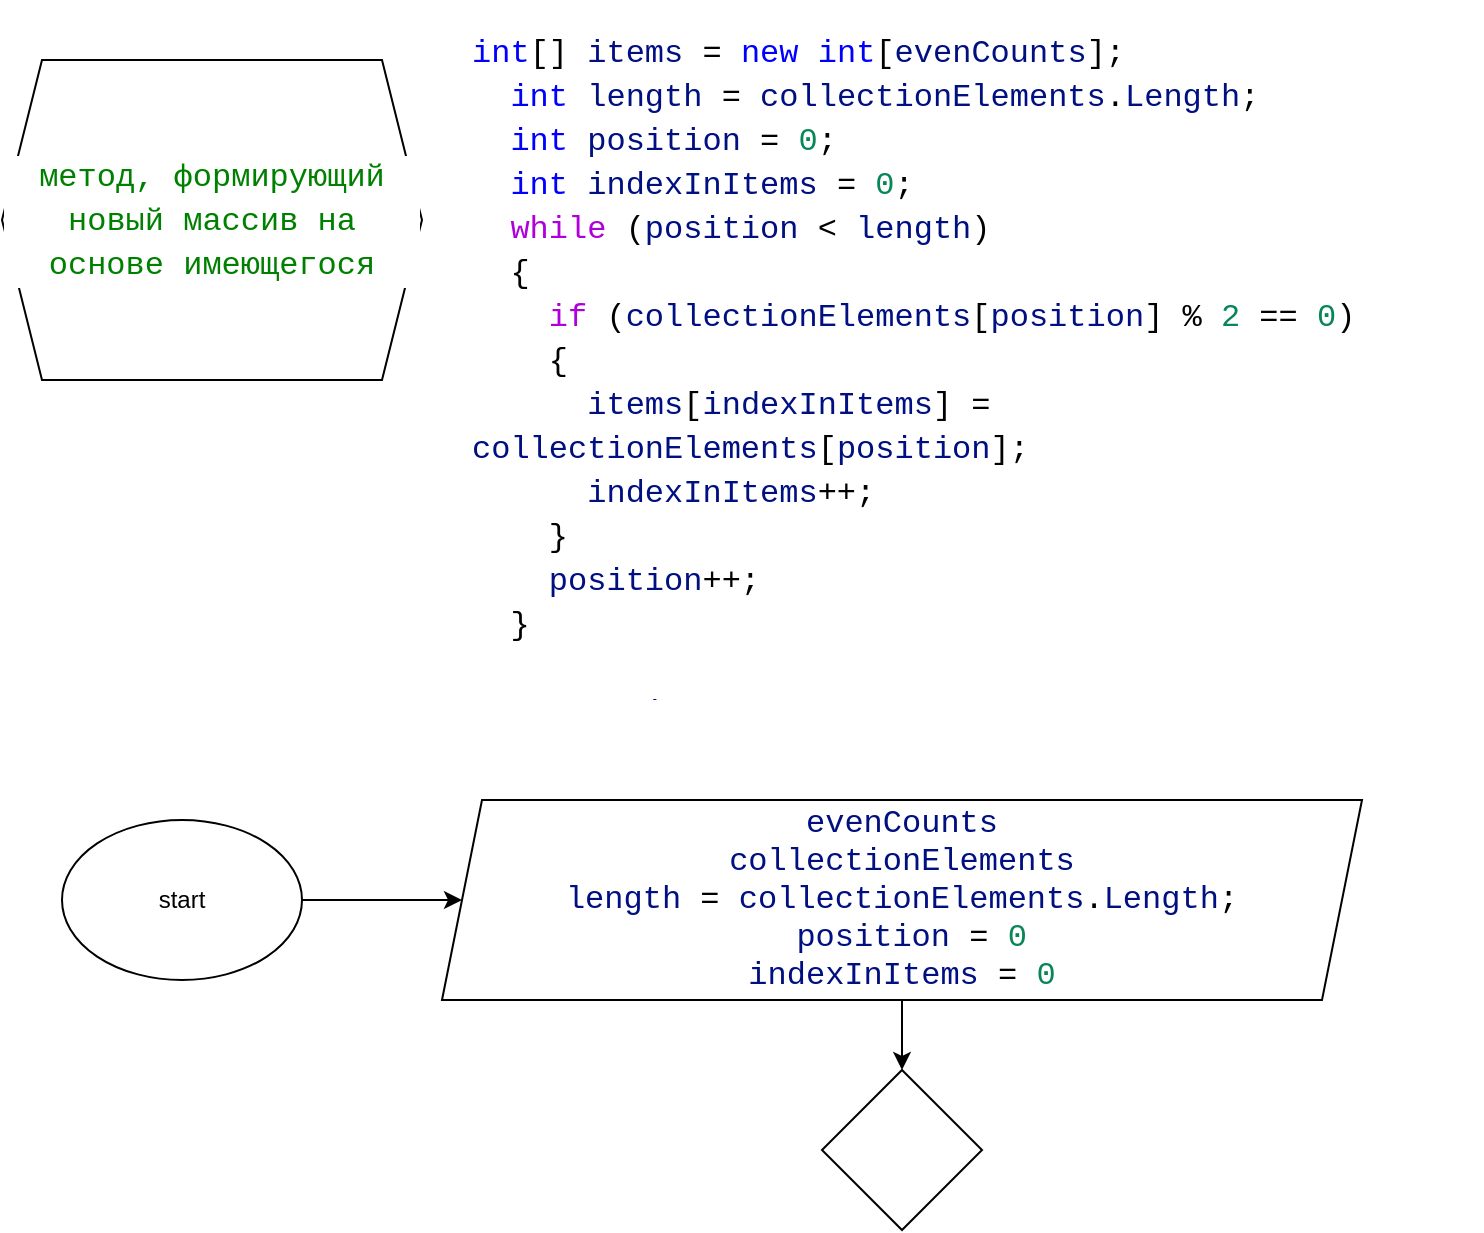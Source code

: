 <mxfile>
    <diagram id="9akwsX0dmF9WM1wy7fNp" name="Страница 1">
        <mxGraphModel dx="1118" dy="478" grid="1" gridSize="10" guides="1" tooltips="1" connect="1" arrows="1" fold="1" page="1" pageScale="1" pageWidth="827" pageHeight="1169" math="0" shadow="0">
            <root>
                <mxCell id="0"/>
                <mxCell id="1" parent="0"/>
                <mxCell id="2" value="&lt;div style=&quot;background-color: rgb(255 , 255 , 255) ; font-family: &amp;#34;consolas&amp;#34; , &amp;#34;courier new&amp;#34; , monospace ; font-size: 16px ; line-height: 22px&quot;&gt;&lt;span style=&quot;color: #008000&quot;&gt;метод, формирующий новый массив на основе имеющегося&lt;/span&gt;&lt;/div&gt;" style="shape=hexagon;perimeter=hexagonPerimeter2;whiteSpace=wrap;html=1;fixedSize=1;" vertex="1" parent="1">
                    <mxGeometry x="30" y="40" width="210" height="160" as="geometry"/>
                </mxCell>
                <mxCell id="5" value="&lt;h1&gt;&lt;div style=&quot;background-color: rgb(255 , 255 , 255) ; font-family: &amp;#34;consolas&amp;#34; , &amp;#34;courier new&amp;#34; , monospace ; font-weight: normal ; font-size: 16px ; line-height: 22px&quot;&gt;&lt;div&gt;&lt;span style=&quot;color: #0000ff&quot;&gt;int&lt;/span&gt;[] &lt;span style=&quot;color: #001080&quot;&gt;items&lt;/span&gt; = &lt;span style=&quot;color: #0000ff&quot;&gt;new&lt;/span&gt; &lt;span style=&quot;color: #0000ff&quot;&gt;int&lt;/span&gt;[&lt;span style=&quot;color: #001080&quot;&gt;evenCounts&lt;/span&gt;];&lt;/div&gt;&lt;div&gt;&amp;nbsp; &lt;span style=&quot;color: #0000ff&quot;&gt;int&lt;/span&gt; &lt;span style=&quot;color: #001080&quot;&gt;length&lt;/span&gt; = &lt;span style=&quot;color: #001080&quot;&gt;collectionElements&lt;/span&gt;.&lt;span style=&quot;color: #001080&quot;&gt;Length&lt;/span&gt;;&lt;/div&gt;&lt;div&gt;&amp;nbsp; &lt;span style=&quot;color: #0000ff&quot;&gt;int&lt;/span&gt; &lt;span style=&quot;color: #001080&quot;&gt;position&lt;/span&gt; = &lt;span style=&quot;color: #098658&quot;&gt;0&lt;/span&gt;;&lt;/div&gt;&lt;div&gt;&amp;nbsp; &lt;span style=&quot;color: #0000ff&quot;&gt;int&lt;/span&gt; &lt;span style=&quot;color: #001080&quot;&gt;indexInItems&lt;/span&gt; = &lt;span style=&quot;color: #098658&quot;&gt;0&lt;/span&gt;;&lt;/div&gt;&lt;div&gt;&amp;nbsp; &lt;span style=&quot;color: #af00db&quot;&gt;while&lt;/span&gt; (&lt;span style=&quot;color: #001080&quot;&gt;position&lt;/span&gt; &amp;lt; &lt;span style=&quot;color: #001080&quot;&gt;length&lt;/span&gt;)&lt;/div&gt;&lt;div&gt;&amp;nbsp; {&lt;/div&gt;&lt;div&gt;&amp;nbsp; &amp;nbsp; &lt;span style=&quot;color: #af00db&quot;&gt;if&lt;/span&gt; (&lt;span style=&quot;color: #001080&quot;&gt;collectionElements&lt;/span&gt;[&lt;span style=&quot;color: #001080&quot;&gt;position&lt;/span&gt;] % &lt;span style=&quot;color: #098658&quot;&gt;2&lt;/span&gt; == &lt;span style=&quot;color: #098658&quot;&gt;0&lt;/span&gt;)&lt;/div&gt;&lt;div&gt;&amp;nbsp; &amp;nbsp; {&lt;/div&gt;&lt;div&gt;&amp;nbsp; &amp;nbsp; &amp;nbsp; &lt;span style=&quot;color: #001080&quot;&gt;items&lt;/span&gt;[&lt;span style=&quot;color: #001080&quot;&gt;indexInItems&lt;/span&gt;] = &lt;span style=&quot;color: #001080&quot;&gt;collectionElements&lt;/span&gt;[&lt;span style=&quot;color: #001080&quot;&gt;position&lt;/span&gt;];&lt;/div&gt;&lt;div&gt;&amp;nbsp; &amp;nbsp; &amp;nbsp; &lt;span style=&quot;color: #001080&quot;&gt;indexInItems&lt;/span&gt;++;&lt;/div&gt;&lt;div&gt;&amp;nbsp; &amp;nbsp; }&lt;/div&gt;&lt;div&gt;&amp;nbsp; &amp;nbsp; &lt;span style=&quot;color: #001080&quot;&gt;position&lt;/span&gt;++;&lt;/div&gt;&lt;div&gt;&amp;nbsp; }&lt;/div&gt;&lt;br&gt;&lt;div&gt;&amp;nbsp; &lt;span style=&quot;color: #af00db&quot;&gt;return&lt;/span&gt; &lt;span style=&quot;color: #001080&quot;&gt;items&lt;/span&gt;;&lt;/div&gt;&lt;/div&gt;&lt;/h1&gt;" style="text;html=1;strokeColor=none;fillColor=none;spacing=5;spacingTop=-20;whiteSpace=wrap;overflow=hidden;rounded=0;" vertex="1" parent="1">
                    <mxGeometry x="260" y="20" width="510" height="340" as="geometry"/>
                </mxCell>
                <mxCell id="8" style="edgeStyle=none;html=1;" edge="1" parent="1" source="6" target="7">
                    <mxGeometry relative="1" as="geometry"/>
                </mxCell>
                <mxCell id="6" value="start" style="ellipse;whiteSpace=wrap;html=1;" vertex="1" parent="1">
                    <mxGeometry x="60" y="420" width="120" height="80" as="geometry"/>
                </mxCell>
                <mxCell id="10" value="" style="edgeStyle=none;html=1;" edge="1" parent="1" source="7" target="9">
                    <mxGeometry relative="1" as="geometry"/>
                </mxCell>
                <mxCell id="7" value="&lt;span style=&quot;color: rgb(0 , 16 , 128) ; font-family: &amp;#34;consolas&amp;#34; , &amp;#34;courier new&amp;#34; , monospace ; font-size: 16px ; text-align: left ; background-color: rgb(255 , 255 , 255)&quot;&gt;evenCounts&lt;br&gt;&lt;/span&gt;&lt;span style=&quot;color: rgb(0 , 16 , 128) ; font-family: &amp;#34;consolas&amp;#34; , &amp;#34;courier new&amp;#34; , monospace ; font-size: 16px ; text-align: left ; background-color: rgb(255 , 255 , 255)&quot;&gt;collectionElements&lt;br&gt;&lt;/span&gt;&lt;span style=&quot;font-family: &amp;#34;consolas&amp;#34; , &amp;#34;courier new&amp;#34; , monospace ; font-size: 16px ; text-align: left ; color: rgb(0 , 16 , 128)&quot;&gt;length&lt;/span&gt;&lt;span style=&quot;font-family: &amp;#34;consolas&amp;#34; , &amp;#34;courier new&amp;#34; , monospace ; font-size: 16px ; text-align: left&quot;&gt;&amp;nbsp;&lt;/span&gt;&lt;span style=&quot;font-family: &amp;#34;consolas&amp;#34; , &amp;#34;courier new&amp;#34; , monospace ; font-size: 16px ; text-align: left&quot;&gt;=&lt;/span&gt;&lt;span style=&quot;font-family: &amp;#34;consolas&amp;#34; , &amp;#34;courier new&amp;#34; , monospace ; font-size: 16px ; text-align: left&quot;&gt;&amp;nbsp;&lt;/span&gt;&lt;span style=&quot;font-family: &amp;#34;consolas&amp;#34; , &amp;#34;courier new&amp;#34; , monospace ; font-size: 16px ; text-align: left ; color: rgb(0 , 16 , 128)&quot;&gt;collectionElements&lt;/span&gt;&lt;span style=&quot;font-family: &amp;#34;consolas&amp;#34; , &amp;#34;courier new&amp;#34; , monospace ; font-size: 16px ; text-align: left&quot;&gt;.&lt;/span&gt;&lt;span style=&quot;font-family: &amp;#34;consolas&amp;#34; , &amp;#34;courier new&amp;#34; , monospace ; font-size: 16px ; text-align: left ; color: rgb(0 , 16 , 128)&quot;&gt;Length&lt;/span&gt;&lt;span style=&quot;font-family: &amp;#34;consolas&amp;#34; , &amp;#34;courier new&amp;#34; , monospace ; font-size: 16px ; text-align: left&quot;&gt;;&lt;/span&gt;&lt;div style=&quot;font-family: &amp;#34;consolas&amp;#34; , &amp;#34;courier new&amp;#34; , monospace ; font-size: 16px&quot;&gt;&amp;nbsp;&lt;span style=&quot;color: rgb(0 , 16 , 128)&quot;&gt;position&lt;/span&gt;&amp;nbsp;=&amp;nbsp;&lt;span style=&quot;color: rgb(9 , 134 , 88)&quot;&gt;0&lt;/span&gt;&lt;/div&gt;&lt;div style=&quot;font-family: &amp;#34;consolas&amp;#34; , &amp;#34;courier new&amp;#34; , monospace ; font-size: 16px&quot;&gt;&lt;span style=&quot;text-align: left ; color: rgb(0 , 16 , 128)&quot;&gt;indexInItems&lt;/span&gt;&lt;span style=&quot;text-align: left&quot;&gt;&amp;nbsp;&lt;/span&gt;&lt;span style=&quot;text-align: left&quot;&gt;=&lt;/span&gt;&lt;span style=&quot;text-align: left&quot;&gt;&amp;nbsp;&lt;/span&gt;&lt;span style=&quot;text-align: left ; color: rgb(9 , 134 , 88)&quot;&gt;0&lt;/span&gt;&lt;br&gt;&lt;/div&gt;" style="shape=parallelogram;perimeter=parallelogramPerimeter;whiteSpace=wrap;html=1;fixedSize=1;" vertex="1" parent="1">
                    <mxGeometry x="250" y="410" width="460" height="100" as="geometry"/>
                </mxCell>
                <mxCell id="9" value="" style="rhombus;whiteSpace=wrap;html=1;" vertex="1" parent="1">
                    <mxGeometry x="440" y="545" width="80" height="80" as="geometry"/>
                </mxCell>
            </root>
        </mxGraphModel>
    </diagram>
</mxfile>